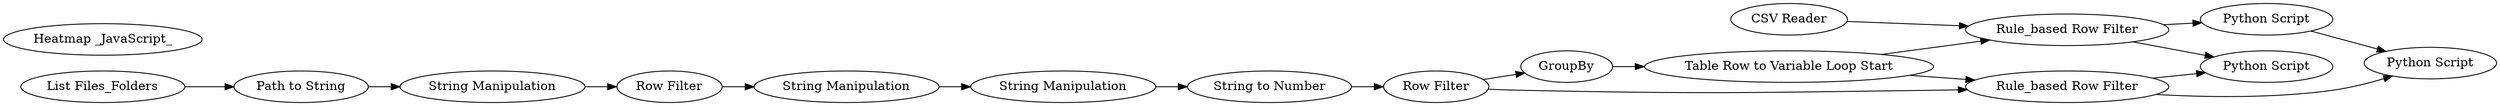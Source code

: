 digraph {
	1 [label="List Files_Folders"]
	2 [label="Path to String"]
	3 [label=GroupBy]
	7 [label="String Manipulation"]
	8 [label="Row Filter"]
	9 [label="String Manipulation"]
	10 [label="String Manipulation"]
	24 [label="Table Row to Variable Loop Start"]
	25 [label="String to Number"]
	26 [label="Row Filter"]
	27 [label="Rule_based Row Filter"]
	28 [label="CSV Reader"]
	29 [label="Rule_based Row Filter"]
	30 [label="Python Script"]
	32 [label="Heatmap _JavaScript_"]
	33 [label="Python Script"]
	34 [label="Python Script"]
	1 -> 2
	2 -> 7
	3 -> 24
	7 -> 8
	8 -> 9
	9 -> 10
	10 -> 25
	24 -> 27
	24 -> 29
	25 -> 26
	26 -> 3
	26 -> 27
	27 -> 30
	27 -> 33
	28 -> 29
	29 -> 30
	29 -> 34
	34 -> 33
	rankdir=LR
}
